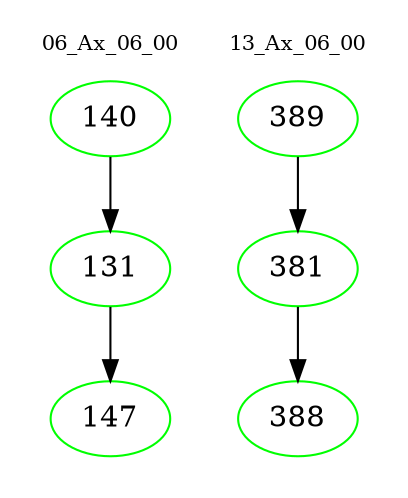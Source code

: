 digraph{
subgraph cluster_0 {
color = white
label = "06_Ax_06_00";
fontsize=10;
T0_140 [label="140", color="green"]
T0_140 -> T0_131 [color="black"]
T0_131 [label="131", color="green"]
T0_131 -> T0_147 [color="black"]
T0_147 [label="147", color="green"]
}
subgraph cluster_1 {
color = white
label = "13_Ax_06_00";
fontsize=10;
T1_389 [label="389", color="green"]
T1_389 -> T1_381 [color="black"]
T1_381 [label="381", color="green"]
T1_381 -> T1_388 [color="black"]
T1_388 [label="388", color="green"]
}
}
